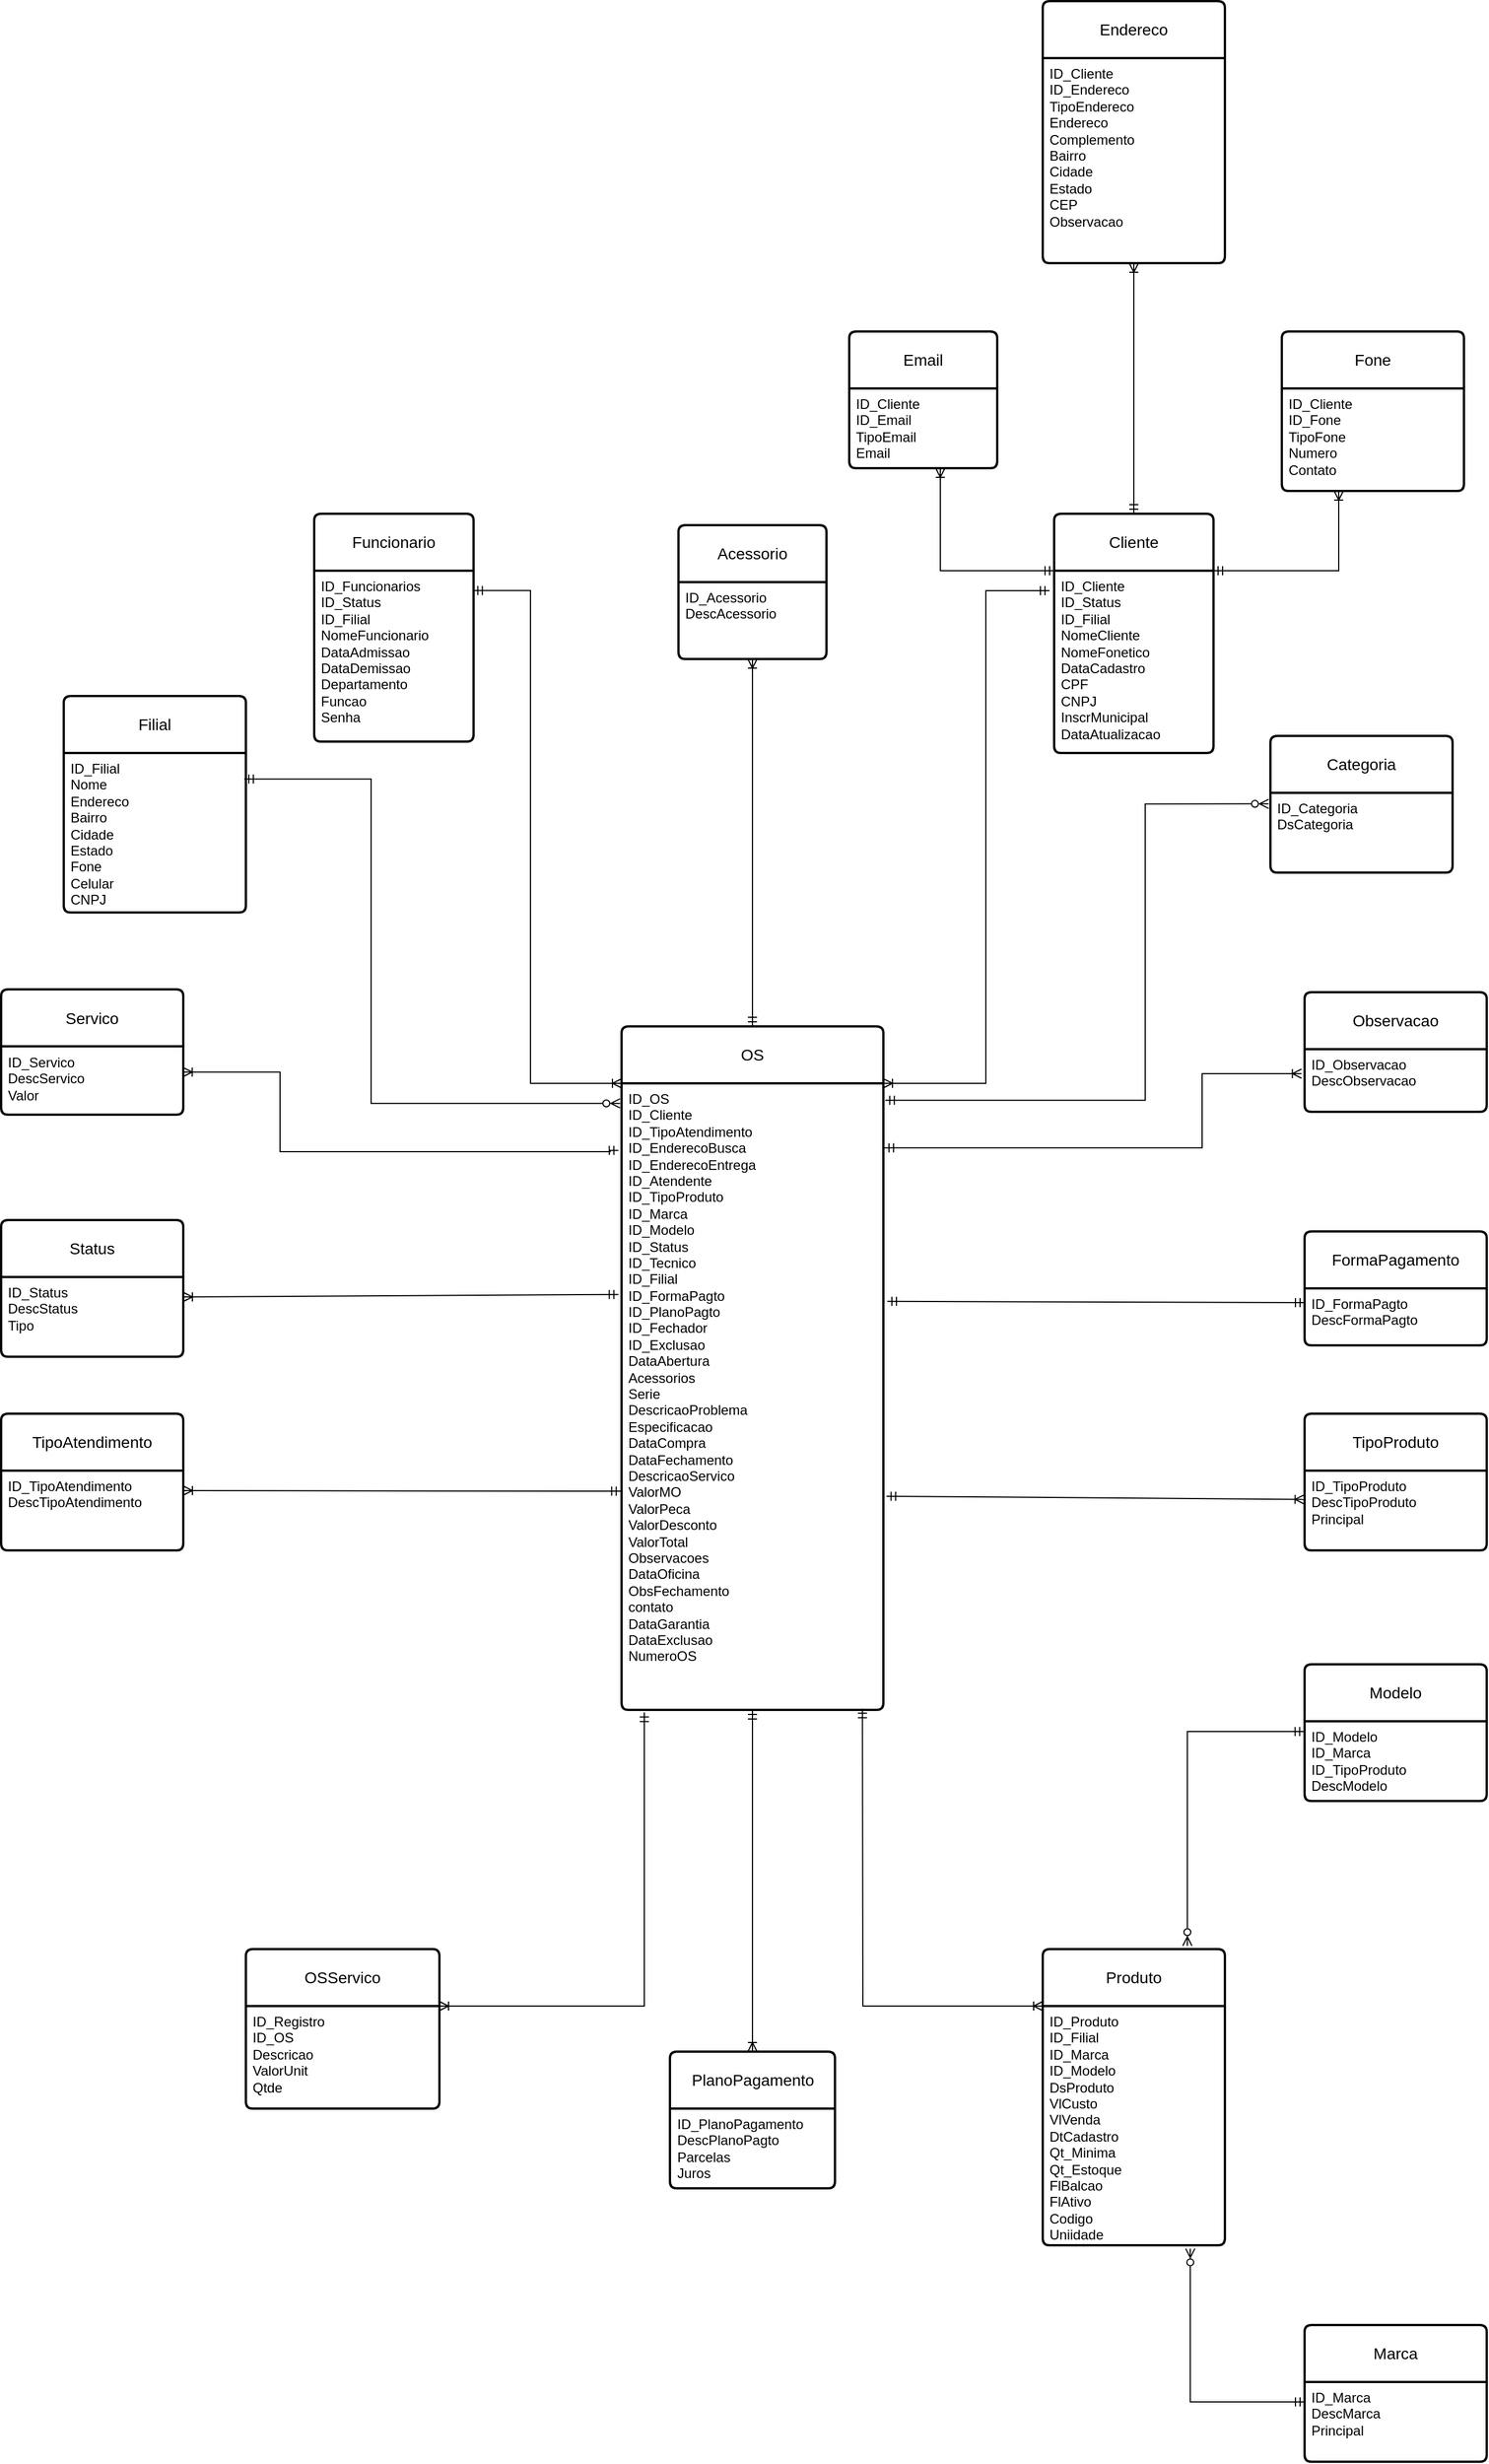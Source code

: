 <mxfile version="24.3.1" type="google">
  <diagram name="Página-1" id="LxCyUGWXj48_A2JVKCkh">
    <mxGraphModel grid="1" page="1" gridSize="10" guides="1" tooltips="1" connect="1" arrows="1" fold="1" pageScale="1" pageWidth="827" pageHeight="1169" math="0" shadow="0">
      <root>
        <mxCell id="0" />
        <mxCell id="1" parent="0" />
        <mxCell id="bD0EaajMMmDaM-F_oc7n-17" value="OS" style="swimlane;childLayout=stackLayout;horizontal=1;startSize=50;horizontalStack=0;rounded=1;fontSize=14;fontStyle=0;strokeWidth=2;resizeParent=0;resizeLast=1;shadow=0;dashed=0;align=center;arcSize=4;whiteSpace=wrap;html=1;" vertex="1" parent="1">
          <mxGeometry x="620" y="400" width="230" height="600" as="geometry" />
        </mxCell>
        <mxCell id="bD0EaajMMmDaM-F_oc7n-18" value="ID_OS&lt;div&gt;ID_Cliente&lt;/div&gt;&lt;div&gt;ID_TipoAtendimento&lt;/div&gt;&lt;div&gt;ID_EnderecoBusca&lt;/div&gt;&lt;div&gt;ID_EnderecoEntrega&lt;/div&gt;&lt;div&gt;&lt;span style=&quot;background-color: initial;&quot;&gt;ID_Atendente&lt;/span&gt;&lt;br&gt;&lt;/div&gt;&lt;div&gt;ID_TipoProduto&lt;/div&gt;&lt;div&gt;ID_Marca&lt;/div&gt;&lt;div&gt;ID_Modelo&lt;/div&gt;&lt;div&gt;&lt;div&gt;ID_Status&lt;/div&gt;&lt;div&gt;ID_Tecnico&lt;br&gt;&lt;/div&gt;&lt;div&gt;ID_Filial&lt;br&gt;&lt;/div&gt;&lt;div&gt;ID_FormaPagto&lt;/div&gt;&lt;div&gt;ID_PlanoPagto&lt;/div&gt;&lt;div&gt;ID_Fechador&lt;/div&gt;&lt;div&gt;ID_Exclusao&lt;/div&gt;&lt;div&gt;DataAbertura&lt;/div&gt;&lt;/div&gt;&lt;div&gt;Acessorios&lt;/div&gt;&lt;div&gt;Serie&lt;/div&gt;&lt;div&gt;DescricaoProblema&lt;/div&gt;&lt;div&gt;Especificacao&lt;/div&gt;&lt;div&gt;DataCompra&lt;/div&gt;&lt;div&gt;DataFechamento&lt;/div&gt;&lt;div&gt;DescricaoServico&lt;/div&gt;&lt;div&gt;ValorMO&lt;/div&gt;&lt;div&gt;ValorPeca&lt;/div&gt;&lt;div&gt;ValorDesconto&lt;/div&gt;&lt;div&gt;ValorTotal&lt;/div&gt;&lt;div&gt;Observacoes&lt;/div&gt;&lt;div&gt;DataOficina&lt;/div&gt;&lt;div&gt;ObsFechamento&lt;/div&gt;&lt;div&gt;contato&lt;/div&gt;&lt;div&gt;DataGarantia&lt;/div&gt;&lt;div&gt;DataExclusao&lt;/div&gt;&lt;div&gt;NumeroOS&lt;/div&gt;&lt;div&gt;&lt;br&gt;&lt;/div&gt;&lt;div&gt;&lt;br&gt;&lt;/div&gt;" style="align=left;strokeColor=none;fillColor=none;spacingLeft=4;fontSize=12;verticalAlign=top;resizable=0;rotatable=0;part=1;html=1;" vertex="1" parent="bD0EaajMMmDaM-F_oc7n-17">
          <mxGeometry y="50" width="230" height="550" as="geometry" />
        </mxCell>
        <mxCell id="bD0EaajMMmDaM-F_oc7n-21" value="Funcionario" style="swimlane;childLayout=stackLayout;horizontal=1;startSize=50;horizontalStack=0;rounded=1;fontSize=14;fontStyle=0;strokeWidth=2;resizeParent=0;resizeLast=1;shadow=0;dashed=0;align=center;arcSize=4;whiteSpace=wrap;html=1;" vertex="1" parent="1">
          <mxGeometry x="350" y="-50" width="140" height="200" as="geometry" />
        </mxCell>
        <mxCell id="bD0EaajMMmDaM-F_oc7n-22" value="ID_Funcionarios&lt;div&gt;ID_Status&lt;/div&gt;&lt;div&gt;ID_Filial&lt;/div&gt;&lt;div&gt;NomeFuncionario&lt;/div&gt;&lt;div&gt;DataAdmissao&lt;/div&gt;&lt;div&gt;DataDemissao&lt;/div&gt;&lt;div&gt;Departamento&lt;/div&gt;&lt;div&gt;Funcao&lt;/div&gt;&lt;div&gt;Senha&lt;/div&gt;&lt;div&gt;&lt;br&gt;&lt;/div&gt;" style="align=left;strokeColor=none;fillColor=none;spacingLeft=4;fontSize=12;verticalAlign=top;resizable=0;rotatable=0;part=1;html=1;" vertex="1" parent="bD0EaajMMmDaM-F_oc7n-21">
          <mxGeometry y="50" width="140" height="150" as="geometry" />
        </mxCell>
        <mxCell id="bD0EaajMMmDaM-F_oc7n-23" value="Filial" style="swimlane;childLayout=stackLayout;horizontal=1;startSize=50;horizontalStack=0;rounded=1;fontSize=14;fontStyle=0;strokeWidth=2;resizeParent=0;resizeLast=1;shadow=0;dashed=0;align=center;arcSize=4;whiteSpace=wrap;html=1;" vertex="1" parent="1">
          <mxGeometry x="130" y="110" width="160" height="190" as="geometry" />
        </mxCell>
        <mxCell id="bD0EaajMMmDaM-F_oc7n-24" value="ID_Filial&lt;div&gt;Nome&lt;/div&gt;&lt;div&gt;Endereco&lt;/div&gt;&lt;div&gt;Bairro&lt;/div&gt;&lt;div&gt;Cidade&lt;/div&gt;&lt;div&gt;Estado&lt;/div&gt;&lt;div&gt;Fone&lt;/div&gt;&lt;div&gt;Celular&lt;/div&gt;&lt;div&gt;CNPJ&lt;/div&gt;&lt;div&gt;&lt;br&gt;&lt;/div&gt;" style="align=left;strokeColor=none;fillColor=none;spacingLeft=4;fontSize=12;verticalAlign=top;resizable=0;rotatable=0;part=1;html=1;" vertex="1" parent="bD0EaajMMmDaM-F_oc7n-23">
          <mxGeometry y="50" width="160" height="140" as="geometry" />
        </mxCell>
        <mxCell id="bD0EaajMMmDaM-F_oc7n-25" value="Servico" style="swimlane;childLayout=stackLayout;horizontal=1;startSize=50;horizontalStack=0;rounded=1;fontSize=14;fontStyle=0;strokeWidth=2;resizeParent=0;resizeLast=1;shadow=0;dashed=0;align=center;arcSize=4;whiteSpace=wrap;html=1;" vertex="1" parent="1">
          <mxGeometry x="75" y="367.5" width="160" height="110" as="geometry" />
        </mxCell>
        <mxCell id="bD0EaajMMmDaM-F_oc7n-26" value="ID_Servico&lt;div&gt;DescServico&lt;/div&gt;&lt;div&gt;Valor&lt;/div&gt;" style="align=left;strokeColor=none;fillColor=none;spacingLeft=4;fontSize=12;verticalAlign=top;resizable=0;rotatable=0;part=1;html=1;" vertex="1" parent="bD0EaajMMmDaM-F_oc7n-25">
          <mxGeometry y="50" width="160" height="60" as="geometry" />
        </mxCell>
        <mxCell id="bD0EaajMMmDaM-F_oc7n-28" value="Status" style="swimlane;childLayout=stackLayout;horizontal=1;startSize=50;horizontalStack=0;rounded=1;fontSize=14;fontStyle=0;strokeWidth=2;resizeParent=0;resizeLast=1;shadow=0;dashed=0;align=center;arcSize=4;whiteSpace=wrap;html=1;" vertex="1" parent="1">
          <mxGeometry x="75" y="570" width="160" height="120" as="geometry" />
        </mxCell>
        <mxCell id="bD0EaajMMmDaM-F_oc7n-29" value="ID_Status&lt;div&gt;DescStatus&lt;/div&gt;&lt;div&gt;Tipo&lt;/div&gt;" style="align=left;strokeColor=none;fillColor=none;spacingLeft=4;fontSize=12;verticalAlign=top;resizable=0;rotatable=0;part=1;html=1;" vertex="1" parent="bD0EaajMMmDaM-F_oc7n-28">
          <mxGeometry y="50" width="160" height="70" as="geometry" />
        </mxCell>
        <mxCell id="bD0EaajMMmDaM-F_oc7n-30" value="TipoAtendimento" style="swimlane;childLayout=stackLayout;horizontal=1;startSize=50;horizontalStack=0;rounded=1;fontSize=14;fontStyle=0;strokeWidth=2;resizeParent=0;resizeLast=1;shadow=0;dashed=0;align=center;arcSize=4;whiteSpace=wrap;html=1;" vertex="1" parent="1">
          <mxGeometry x="75" y="740" width="160" height="120" as="geometry" />
        </mxCell>
        <mxCell id="bD0EaajMMmDaM-F_oc7n-31" value="ID_TipoAtendimento&lt;div&gt;DescTipoAtendimento&lt;/div&gt;" style="align=left;strokeColor=none;fillColor=none;spacingLeft=4;fontSize=12;verticalAlign=top;resizable=0;rotatable=0;part=1;html=1;" vertex="1" parent="bD0EaajMMmDaM-F_oc7n-30">
          <mxGeometry y="50" width="160" height="70" as="geometry" />
        </mxCell>
        <mxCell id="bD0EaajMMmDaM-F_oc7n-33" value="OSServico" style="swimlane;childLayout=stackLayout;horizontal=1;startSize=50;horizontalStack=0;rounded=1;fontSize=14;fontStyle=0;strokeWidth=2;resizeParent=0;resizeLast=1;shadow=0;dashed=0;align=center;arcSize=4;whiteSpace=wrap;html=1;" vertex="1" parent="1">
          <mxGeometry x="290" y="1210" width="170" height="140" as="geometry" />
        </mxCell>
        <mxCell id="bD0EaajMMmDaM-F_oc7n-34" value="ID_Registro&lt;div&gt;ID_OS&lt;/div&gt;&lt;div&gt;Descricao&lt;/div&gt;&lt;div&gt;ValorUnit&lt;/div&gt;&lt;div&gt;Qtde&lt;/div&gt;" style="align=left;strokeColor=none;fillColor=none;spacingLeft=4;fontSize=12;verticalAlign=top;resizable=0;rotatable=0;part=1;html=1;" vertex="1" parent="bD0EaajMMmDaM-F_oc7n-33">
          <mxGeometry y="50" width="170" height="90" as="geometry" />
        </mxCell>
        <mxCell id="bD0EaajMMmDaM-F_oc7n-36" value="Acessorio" style="swimlane;childLayout=stackLayout;horizontal=1;startSize=50;horizontalStack=0;rounded=1;fontSize=14;fontStyle=0;strokeWidth=2;resizeParent=0;resizeLast=1;shadow=0;dashed=0;align=center;arcSize=4;whiteSpace=wrap;html=1;" vertex="1" parent="1">
          <mxGeometry x="670" y="-40" width="130" height="117.5" as="geometry" />
        </mxCell>
        <mxCell id="bD0EaajMMmDaM-F_oc7n-37" value="ID_Acessorio&lt;div&gt;DescAcessorio&lt;/div&gt;" style="align=left;strokeColor=none;fillColor=none;spacingLeft=4;fontSize=12;verticalAlign=top;resizable=0;rotatable=0;part=1;html=1;" vertex="1" parent="bD0EaajMMmDaM-F_oc7n-36">
          <mxGeometry y="50" width="130" height="67.5" as="geometry" />
        </mxCell>
        <mxCell id="bD0EaajMMmDaM-F_oc7n-38" value="Observacao" style="swimlane;childLayout=stackLayout;horizontal=1;startSize=50;horizontalStack=0;rounded=1;fontSize=14;fontStyle=0;strokeWidth=2;resizeParent=0;resizeLast=1;shadow=0;dashed=0;align=center;arcSize=4;whiteSpace=wrap;html=1;" vertex="1" parent="1">
          <mxGeometry x="1220" y="370" width="160" height="105" as="geometry" />
        </mxCell>
        <mxCell id="bD0EaajMMmDaM-F_oc7n-39" value="ID_Observacao&lt;div&gt;DescObservacao&lt;/div&gt;" style="align=left;strokeColor=none;fillColor=none;spacingLeft=4;fontSize=12;verticalAlign=top;resizable=0;rotatable=0;part=1;html=1;" vertex="1" parent="bD0EaajMMmDaM-F_oc7n-38">
          <mxGeometry y="50" width="160" height="55" as="geometry" />
        </mxCell>
        <mxCell id="bD0EaajMMmDaM-F_oc7n-40" value="FormaPagamento" style="swimlane;childLayout=stackLayout;horizontal=1;startSize=50;horizontalStack=0;rounded=1;fontSize=14;fontStyle=0;strokeWidth=2;resizeParent=0;resizeLast=1;shadow=0;dashed=0;align=center;arcSize=4;whiteSpace=wrap;html=1;" vertex="1" parent="1">
          <mxGeometry x="1220" y="580" width="160" height="100" as="geometry" />
        </mxCell>
        <mxCell id="bD0EaajMMmDaM-F_oc7n-41" value="ID_FormaPagto&lt;div&gt;DescFormaPagto&lt;/div&gt;" style="align=left;strokeColor=none;fillColor=none;spacingLeft=4;fontSize=12;verticalAlign=top;resizable=0;rotatable=0;part=1;html=1;" vertex="1" parent="bD0EaajMMmDaM-F_oc7n-40">
          <mxGeometry y="50" width="160" height="50" as="geometry" />
        </mxCell>
        <mxCell id="bD0EaajMMmDaM-F_oc7n-42" value="PlanoPagamento" style="swimlane;childLayout=stackLayout;horizontal=1;startSize=50;horizontalStack=0;rounded=1;fontSize=14;fontStyle=0;strokeWidth=2;resizeParent=0;resizeLast=1;shadow=0;dashed=0;align=center;arcSize=4;whiteSpace=wrap;html=1;" vertex="1" parent="1">
          <mxGeometry x="662.5" y="1300" width="145" height="120" as="geometry" />
        </mxCell>
        <mxCell id="bD0EaajMMmDaM-F_oc7n-43" value="ID_PlanoPagamento&lt;div&gt;DescPlanoPagto&lt;/div&gt;&lt;div&gt;Parcelas&lt;/div&gt;&lt;div&gt;Juros&lt;/div&gt;" style="align=left;strokeColor=none;fillColor=none;spacingLeft=4;fontSize=12;verticalAlign=top;resizable=0;rotatable=0;part=1;html=1;" vertex="1" parent="bD0EaajMMmDaM-F_oc7n-42">
          <mxGeometry y="50" width="145" height="70" as="geometry" />
        </mxCell>
        <mxCell id="bD0EaajMMmDaM-F_oc7n-44" value="Marca" style="swimlane;childLayout=stackLayout;horizontal=1;startSize=50;horizontalStack=0;rounded=1;fontSize=14;fontStyle=0;strokeWidth=2;resizeParent=0;resizeLast=1;shadow=0;dashed=0;align=center;arcSize=4;whiteSpace=wrap;html=1;" vertex="1" parent="1">
          <mxGeometry x="1220" y="1540" width="160" height="120" as="geometry" />
        </mxCell>
        <mxCell id="bD0EaajMMmDaM-F_oc7n-45" value="ID_Marca&lt;div&gt;DescMarca&lt;/div&gt;&lt;div&gt;Principal&lt;/div&gt;" style="align=left;strokeColor=none;fillColor=none;spacingLeft=4;fontSize=12;verticalAlign=top;resizable=0;rotatable=0;part=1;html=1;" vertex="1" parent="bD0EaajMMmDaM-F_oc7n-44">
          <mxGeometry y="50" width="160" height="70" as="geometry" />
        </mxCell>
        <mxCell id="bD0EaajMMmDaM-F_oc7n-46" value="TipoProduto" style="swimlane;childLayout=stackLayout;horizontal=1;startSize=50;horizontalStack=0;rounded=1;fontSize=14;fontStyle=0;strokeWidth=2;resizeParent=0;resizeLast=1;shadow=0;dashed=0;align=center;arcSize=4;whiteSpace=wrap;html=1;" vertex="1" parent="1">
          <mxGeometry x="1220" y="740" width="160" height="120" as="geometry" />
        </mxCell>
        <mxCell id="bD0EaajMMmDaM-F_oc7n-47" value="ID_TipoProduto&lt;div&gt;DescTipoProduto&lt;/div&gt;&lt;div&gt;Principal&lt;/div&gt;" style="align=left;strokeColor=none;fillColor=none;spacingLeft=4;fontSize=12;verticalAlign=top;resizable=0;rotatable=0;part=1;html=1;" vertex="1" parent="bD0EaajMMmDaM-F_oc7n-46">
          <mxGeometry y="50" width="160" height="70" as="geometry" />
        </mxCell>
        <mxCell id="bD0EaajMMmDaM-F_oc7n-48" value="Email" style="swimlane;childLayout=stackLayout;horizontal=1;startSize=50;horizontalStack=0;rounded=1;fontSize=14;fontStyle=0;strokeWidth=2;resizeParent=0;resizeLast=1;shadow=0;dashed=0;align=center;arcSize=4;whiteSpace=wrap;html=1;" vertex="1" parent="1">
          <mxGeometry x="820" y="-210" width="130" height="120" as="geometry" />
        </mxCell>
        <mxCell id="bD0EaajMMmDaM-F_oc7n-49" value="ID_Cliente&lt;div&gt;ID_Email&lt;/div&gt;&lt;div&gt;TipoEmail&lt;/div&gt;&lt;div&gt;Email&lt;/div&gt;" style="align=left;strokeColor=none;fillColor=none;spacingLeft=4;fontSize=12;verticalAlign=top;resizable=0;rotatable=0;part=1;html=1;" vertex="1" parent="bD0EaajMMmDaM-F_oc7n-48">
          <mxGeometry y="50" width="130" height="70" as="geometry" />
        </mxCell>
        <mxCell id="bD0EaajMMmDaM-F_oc7n-50" value="Fone" style="swimlane;childLayout=stackLayout;horizontal=1;startSize=50;horizontalStack=0;rounded=1;fontSize=14;fontStyle=0;strokeWidth=2;resizeParent=0;resizeLast=1;shadow=0;dashed=0;align=center;arcSize=4;whiteSpace=wrap;html=1;" vertex="1" parent="1">
          <mxGeometry x="1200" y="-210" width="160" height="140" as="geometry" />
        </mxCell>
        <mxCell id="bD0EaajMMmDaM-F_oc7n-51" value="ID_Cliente&lt;div&gt;ID_Fone&lt;/div&gt;&lt;div&gt;TipoFone&lt;/div&gt;&lt;div&gt;Numero&lt;/div&gt;&lt;div&gt;Contato&lt;/div&gt;" style="align=left;strokeColor=none;fillColor=none;spacingLeft=4;fontSize=12;verticalAlign=top;resizable=0;rotatable=0;part=1;html=1;" vertex="1" parent="bD0EaajMMmDaM-F_oc7n-50">
          <mxGeometry y="50" width="160" height="90" as="geometry" />
        </mxCell>
        <mxCell id="JkFx2bOYbhQQI63Pt8Ow-1" value="" style="endArrow=ERoneToMany;html=1;rounded=0;entryX=0;entryY=0;entryDx=0;entryDy=0;edgeStyle=elbowEdgeStyle;endFill=0;startArrow=ERmandOne;startFill=0;exitX=0.998;exitY=0.116;exitDx=0;exitDy=0;exitPerimeter=0;" edge="1" parent="1" source="bD0EaajMMmDaM-F_oc7n-22" target="bD0EaajMMmDaM-F_oc7n-18">
          <mxGeometry relative="1" as="geometry">
            <mxPoint x="660" y="700" as="sourcePoint" />
            <mxPoint x="820" y="700" as="targetPoint" />
            <Array as="points">
              <mxPoint x="540" y="210" />
            </Array>
          </mxGeometry>
        </mxCell>
        <mxCell id="2BZEGxLUR42mfOz6ShUK-10" value="" style="endArrow=ERzeroToMany;html=1;rounded=0;exitX=0.991;exitY=0.163;exitDx=0;exitDy=0;edgeStyle=elbowEdgeStyle;exitPerimeter=0;entryX=-0.006;entryY=0.032;entryDx=0;entryDy=0;entryPerimeter=0;endFill=0;startArrow=ERmandOne;startFill=0;" edge="1" parent="1" source="bD0EaajMMmDaM-F_oc7n-24" target="bD0EaajMMmDaM-F_oc7n-18">
          <mxGeometry relative="1" as="geometry">
            <mxPoint x="200.0" y="221.1" as="sourcePoint" />
            <mxPoint x="527.66" y="628.89" as="targetPoint" />
            <Array as="points">
              <mxPoint x="400" y="350" />
              <mxPoint x="340" y="420" />
            </Array>
          </mxGeometry>
        </mxCell>
        <mxCell id="2BZEGxLUR42mfOz6ShUK-11" value="" style="endArrow=ERmandOne;html=1;rounded=0;entryX=0;entryY=0.25;entryDx=0;entryDy=0;exitX=0.81;exitY=1.014;exitDx=0;exitDy=0;exitPerimeter=0;edgeStyle=orthogonalEdgeStyle;startArrow=ERzeroToMany;startFill=0;endFill=0;" edge="1" parent="1" target="bD0EaajMMmDaM-F_oc7n-45" source="7o83lbSfofCICqUbHubp-3">
          <mxGeometry relative="1" as="geometry">
            <mxPoint x="850.0" y="463.97" as="sourcePoint" />
            <mxPoint x="1157.26" y="170.0" as="targetPoint" />
            <Array as="points">
              <mxPoint x="1120" y="1608" />
            </Array>
          </mxGeometry>
        </mxCell>
        <mxCell id="2BZEGxLUR42mfOz6ShUK-14" value="" style="endArrow=ERmandOne;html=1;rounded=0;exitX=1;exitY=0.25;exitDx=0;exitDy=0;entryX=-0.012;entryY=0.337;entryDx=0;entryDy=0;entryPerimeter=0;startArrow=ERoneToMany;startFill=0;endFill=0;" edge="1" parent="1" source="bD0EaajMMmDaM-F_oc7n-29" target="bD0EaajMMmDaM-F_oc7n-18">
          <mxGeometry relative="1" as="geometry">
            <mxPoint x="540" y="570" as="sourcePoint" />
            <mxPoint x="700" y="570" as="targetPoint" />
          </mxGeometry>
        </mxCell>
        <mxCell id="2BZEGxLUR42mfOz6ShUK-15" value="" style="endArrow=ERmandOne;html=1;rounded=0;exitX=1;exitY=0.25;exitDx=0;exitDy=0;entryX=-0.003;entryY=0.651;entryDx=0;entryDy=0;entryPerimeter=0;startArrow=ERoneToMany;startFill=0;endFill=0;" edge="1" parent="1" source="bD0EaajMMmDaM-F_oc7n-31" target="bD0EaajMMmDaM-F_oc7n-18">
          <mxGeometry relative="1" as="geometry">
            <mxPoint x="540" y="700" as="sourcePoint" />
            <mxPoint x="700" y="700" as="targetPoint" />
          </mxGeometry>
        </mxCell>
        <mxCell id="2BZEGxLUR42mfOz6ShUK-20" value="" style="endArrow=ERoneToMany;html=1;rounded=0;entryX=0.5;entryY=0;entryDx=0;entryDy=0;exitX=0.5;exitY=1;exitDx=0;exitDy=0;endFill=0;startArrow=ERmandOne;startFill=0;" edge="1" parent="1" source="bD0EaajMMmDaM-F_oc7n-18" target="bD0EaajMMmDaM-F_oc7n-42">
          <mxGeometry relative="1" as="geometry">
            <mxPoint x="900" y="960" as="sourcePoint" />
            <mxPoint x="1060" y="960" as="targetPoint" />
          </mxGeometry>
        </mxCell>
        <mxCell id="2BZEGxLUR42mfOz6ShUK-22" value="" style="endArrow=ERoneToMany;html=1;rounded=0;exitX=1.004;exitY=0.103;exitDx=0;exitDy=0;exitPerimeter=0;edgeStyle=elbowEdgeStyle;startArrow=ERmandOne;startFill=0;endFill=0;entryX=-0.017;entryY=0.391;entryDx=0;entryDy=0;entryPerimeter=0;" edge="1" parent="1" source="bD0EaajMMmDaM-F_oc7n-18" target="bD0EaajMMmDaM-F_oc7n-39">
          <mxGeometry relative="1" as="geometry">
            <mxPoint x="770" y="460" as="sourcePoint" />
            <mxPoint x="1160" y="440" as="targetPoint" />
            <Array as="points">
              <mxPoint x="1130" y="460" />
              <mxPoint x="1120" y="490" />
              <mxPoint x="1090" y="490" />
            </Array>
          </mxGeometry>
        </mxCell>
        <mxCell id="2BZEGxLUR42mfOz6ShUK-26" value="" style="endArrow=ERoneToMany;html=1;rounded=0;exitX=0.5;exitY=0;exitDx=0;exitDy=0;endFill=0;startArrow=ERmandOne;startFill=0;entryX=0.5;entryY=1;entryDx=0;entryDy=0;" edge="1" parent="1" source="bD0EaajMMmDaM-F_oc7n-17" target="bD0EaajMMmDaM-F_oc7n-37">
          <mxGeometry relative="1" as="geometry">
            <mxPoint x="770" y="210" as="sourcePoint" />
            <mxPoint x="830" y="100" as="targetPoint" />
          </mxGeometry>
        </mxCell>
        <mxCell id="2BZEGxLUR42mfOz6ShUK-27" value="" style="endArrow=ERmandOne;html=1;rounded=0;exitX=0.999;exitY=0.377;exitDx=0;exitDy=0;entryX=-0.012;entryY=0.107;entryDx=0;entryDy=0;entryPerimeter=0;edgeStyle=orthogonalEdgeStyle;endFill=0;startArrow=ERoneToMany;startFill=0;exitPerimeter=0;" edge="1" parent="1" source="bD0EaajMMmDaM-F_oc7n-26" target="bD0EaajMMmDaM-F_oc7n-18">
          <mxGeometry relative="1" as="geometry">
            <mxPoint x="770" y="460" as="sourcePoint" />
            <mxPoint x="930" y="460" as="targetPoint" />
            <Array as="points">
              <mxPoint x="320" y="440" />
              <mxPoint x="320" y="510" />
              <mxPoint x="610" y="510" />
              <mxPoint x="610" y="509" />
            </Array>
          </mxGeometry>
        </mxCell>
        <mxCell id="2BZEGxLUR42mfOz6ShUK-29" value="" style="endArrow=ERmandOne;html=1;rounded=0;entryX=0;entryY=0.25;entryDx=0;entryDy=0;exitX=1.015;exitY=0.348;exitDx=0;exitDy=0;exitPerimeter=0;startArrow=ERmandOne;startFill=0;endFill=0;" edge="1" parent="1" source="bD0EaajMMmDaM-F_oc7n-18" target="bD0EaajMMmDaM-F_oc7n-41">
          <mxGeometry relative="1" as="geometry">
            <mxPoint x="680" y="550" as="sourcePoint" />
            <mxPoint x="840" y="550" as="targetPoint" />
          </mxGeometry>
        </mxCell>
        <mxCell id="2BZEGxLUR42mfOz6ShUK-34" value="" style="endArrow=ERoneToMany;html=1;rounded=0;exitX=1.012;exitY=0.659;exitDx=0;exitDy=0;exitPerimeter=0;startArrow=ERmandOne;startFill=0;endFill=0;entryX=-0.002;entryY=0.361;entryDx=0;entryDy=0;entryPerimeter=0;" edge="1" parent="1" source="bD0EaajMMmDaM-F_oc7n-18" target="bD0EaajMMmDaM-F_oc7n-47">
          <mxGeometry relative="1" as="geometry">
            <mxPoint x="680" y="800" as="sourcePoint" />
            <mxPoint x="1160" y="833" as="targetPoint" />
          </mxGeometry>
        </mxCell>
        <mxCell id="2BZEGxLUR42mfOz6ShUK-35" value="" style="endArrow=ERmandOne;html=1;rounded=0;entryX=0;entryY=0;entryDx=0;entryDy=0;endFill=0;startArrow=ERoneToMany;startFill=0;edgeStyle=elbowEdgeStyle;" edge="1" parent="1" target="7o83lbSfofCICqUbHubp-13">
          <mxGeometry relative="1" as="geometry">
            <mxPoint x="900" y="-90" as="sourcePoint" />
            <mxPoint x="840" y="300" as="targetPoint" />
            <Array as="points">
              <mxPoint x="900" y="-60" />
            </Array>
          </mxGeometry>
        </mxCell>
        <mxCell id="2BZEGxLUR42mfOz6ShUK-36" value="" style="endArrow=ERoneToMany;html=1;rounded=0;exitX=1;exitY=0;exitDx=0;exitDy=0;edgeStyle=elbowEdgeStyle;endFill=0;startArrow=ERmandOne;startFill=0;" edge="1" parent="1" source="7o83lbSfofCICqUbHubp-13" target="bD0EaajMMmDaM-F_oc7n-51">
          <mxGeometry relative="1" as="geometry">
            <mxPoint x="680" y="800" as="sourcePoint" />
            <mxPoint x="1253" y="-67" as="targetPoint" />
            <Array as="points">
              <mxPoint x="1250" y="-20" />
            </Array>
          </mxGeometry>
        </mxCell>
        <mxCell id="2BZEGxLUR42mfOz6ShUK-37" value="" style="endArrow=ERmandOne;html=1;rounded=0;exitX=1;exitY=0;exitDx=0;exitDy=0;edgeStyle=elbowEdgeStyle;endFill=0;startArrow=ERoneToMany;startFill=0;entryX=0.086;entryY=1.004;entryDx=0;entryDy=0;entryPerimeter=0;" edge="1" parent="1" source="bD0EaajMMmDaM-F_oc7n-34" target="bD0EaajMMmDaM-F_oc7n-18">
          <mxGeometry relative="1" as="geometry">
            <mxPoint x="680" y="800" as="sourcePoint" />
            <mxPoint x="620" y="960" as="targetPoint" />
            <Array as="points">
              <mxPoint x="640" y="1160" />
            </Array>
          </mxGeometry>
        </mxCell>
        <mxCell id="7o83lbSfofCICqUbHubp-2" value="Produto" style="swimlane;childLayout=stackLayout;horizontal=1;startSize=50;horizontalStack=0;rounded=1;fontSize=14;fontStyle=0;strokeWidth=2;resizeParent=0;resizeLast=1;shadow=0;dashed=0;align=center;arcSize=4;whiteSpace=wrap;html=1;" vertex="1" parent="1">
          <mxGeometry x="990" y="1210" width="160" height="260" as="geometry" />
        </mxCell>
        <mxCell id="7o83lbSfofCICqUbHubp-3" value="ID_Produto&lt;div&gt;ID_Filial&lt;/div&gt;&lt;div&gt;ID_Marca&lt;/div&gt;&lt;div&gt;ID_Modelo&lt;/div&gt;&lt;div&gt;DsProduto&lt;/div&gt;&lt;div&gt;VlCusto&lt;/div&gt;&lt;div&gt;VlVenda&lt;/div&gt;&lt;div&gt;DtCadastro&lt;/div&gt;&lt;div&gt;Qt_Minima&lt;/div&gt;&lt;div&gt;Qt_Estoque&lt;/div&gt;&lt;div&gt;FlBalcao&lt;/div&gt;&lt;div&gt;FlAtivo&lt;/div&gt;&lt;div&gt;Codigo&lt;/div&gt;&lt;div&gt;Uniidade&lt;/div&gt;&lt;div&gt;&lt;br&gt;&lt;/div&gt;" style="align=left;strokeColor=none;fillColor=none;spacingLeft=4;fontSize=12;verticalAlign=top;resizable=0;rotatable=0;part=1;html=1;" vertex="1" parent="7o83lbSfofCICqUbHubp-2">
          <mxGeometry y="50" width="160" height="210" as="geometry" />
        </mxCell>
        <mxCell id="7o83lbSfofCICqUbHubp-4" value="Endereco" style="swimlane;childLayout=stackLayout;horizontal=1;startSize=50;horizontalStack=0;rounded=1;fontSize=14;fontStyle=0;strokeWidth=2;resizeParent=0;resizeLast=1;shadow=0;dashed=0;align=center;arcSize=4;whiteSpace=wrap;html=1;" vertex="1" parent="1">
          <mxGeometry x="990" y="-500" width="160" height="230" as="geometry" />
        </mxCell>
        <mxCell id="7o83lbSfofCICqUbHubp-5" value="ID_Cliente&lt;div&gt;ID_Endereco&lt;/div&gt;&lt;div&gt;TipoEndereco&lt;/div&gt;&lt;div&gt;Endereco&lt;/div&gt;&lt;div&gt;Complemento&lt;/div&gt;&lt;div&gt;Bairro&lt;/div&gt;&lt;div&gt;Cidade&lt;/div&gt;&lt;div&gt;Estado&lt;/div&gt;&lt;div&gt;CEP&lt;/div&gt;&lt;div&gt;Observacao&lt;/div&gt;" style="align=left;strokeColor=none;fillColor=none;spacingLeft=4;fontSize=12;verticalAlign=top;resizable=0;rotatable=0;part=1;html=1;" vertex="1" parent="7o83lbSfofCICqUbHubp-4">
          <mxGeometry y="50" width="160" height="180" as="geometry" />
        </mxCell>
        <mxCell id="7o83lbSfofCICqUbHubp-6" value="Modelo" style="swimlane;childLayout=stackLayout;horizontal=1;startSize=50;horizontalStack=0;rounded=1;fontSize=14;fontStyle=0;strokeWidth=2;resizeParent=0;resizeLast=1;shadow=0;dashed=0;align=center;arcSize=4;whiteSpace=wrap;html=1;" vertex="1" parent="1">
          <mxGeometry x="1220" y="960" width="160" height="120" as="geometry" />
        </mxCell>
        <mxCell id="7o83lbSfofCICqUbHubp-7" value="ID_Modelo&lt;div&gt;ID_Marca&lt;/div&gt;&lt;div&gt;&lt;span style=&quot;background-color: initial;&quot;&gt;ID_TipoProduto&lt;/span&gt;&lt;br&gt;&lt;/div&gt;&lt;div&gt;&lt;div&gt;DescModelo&lt;/div&gt;&lt;/div&gt;&lt;div&gt;&lt;br&gt;&lt;/div&gt;" style="align=left;strokeColor=none;fillColor=none;spacingLeft=4;fontSize=12;verticalAlign=top;resizable=0;rotatable=0;part=1;html=1;" vertex="1" parent="7o83lbSfofCICqUbHubp-6">
          <mxGeometry y="50" width="160" height="70" as="geometry" />
        </mxCell>
        <mxCell id="7o83lbSfofCICqUbHubp-8" value="Categoria" style="swimlane;childLayout=stackLayout;horizontal=1;startSize=50;horizontalStack=0;rounded=1;fontSize=14;fontStyle=0;strokeWidth=2;resizeParent=0;resizeLast=1;shadow=0;dashed=0;align=center;arcSize=4;whiteSpace=wrap;html=1;" vertex="1" parent="1">
          <mxGeometry x="1190" y="145" width="160" height="120" as="geometry" />
        </mxCell>
        <mxCell id="7o83lbSfofCICqUbHubp-9" value="ID_Categoria&lt;div&gt;DsCategoria&lt;/div&gt;" style="align=left;strokeColor=none;fillColor=none;spacingLeft=4;fontSize=12;verticalAlign=top;resizable=0;rotatable=0;part=1;html=1;" vertex="1" parent="7o83lbSfofCICqUbHubp-8">
          <mxGeometry y="50" width="160" height="70" as="geometry" />
        </mxCell>
        <mxCell id="7o83lbSfofCICqUbHubp-12" value="Cliente" style="swimlane;childLayout=stackLayout;horizontal=1;startSize=50;horizontalStack=0;rounded=1;fontSize=14;fontStyle=0;strokeWidth=2;resizeParent=0;resizeLast=1;shadow=0;dashed=0;align=center;arcSize=4;whiteSpace=wrap;html=1;" vertex="1" parent="1">
          <mxGeometry x="1000" y="-50" width="140" height="210" as="geometry" />
        </mxCell>
        <mxCell id="7o83lbSfofCICqUbHubp-13" value="ID_Cliente&lt;div&gt;ID_Status&lt;/div&gt;&lt;div&gt;ID_Filial&lt;br&gt;&lt;div&gt;NomeCliente&lt;/div&gt;&lt;div&gt;NomeFonetico&lt;/div&gt;&lt;div&gt;DataCadastro&lt;/div&gt;&lt;div&gt;CPF&lt;/div&gt;&lt;div&gt;CNPJ&lt;/div&gt;&lt;div&gt;InscrMunicipal&lt;/div&gt;&lt;div&gt;DataAtualizacao&lt;/div&gt;&lt;div&gt;&lt;br&gt;&lt;/div&gt;&lt;/div&gt;" style="align=left;strokeColor=none;fillColor=none;spacingLeft=4;fontSize=12;verticalAlign=top;resizable=0;rotatable=0;part=1;html=1;" vertex="1" parent="7o83lbSfofCICqUbHubp-12">
          <mxGeometry y="50" width="140" height="160" as="geometry" />
        </mxCell>
        <mxCell id="7o83lbSfofCICqUbHubp-16" value="" style="endArrow=ERmandOne;html=1;rounded=0;entryX=-0.029;entryY=0.109;entryDx=0;entryDy=0;entryPerimeter=0;exitX=1;exitY=0;exitDx=0;exitDy=0;edgeStyle=elbowEdgeStyle;startArrow=ERoneToMany;startFill=0;endFill=0;" edge="1" parent="1" source="bD0EaajMMmDaM-F_oc7n-18" target="7o83lbSfofCICqUbHubp-13">
          <mxGeometry relative="1" as="geometry">
            <mxPoint x="750" y="200" as="sourcePoint" />
            <mxPoint x="910" y="200" as="targetPoint" />
            <Array as="points">
              <mxPoint x="940" y="230" />
              <mxPoint x="990" y="230" />
            </Array>
          </mxGeometry>
        </mxCell>
        <mxCell id="7o83lbSfofCICqUbHubp-19" value="" style="endArrow=ERmandOne;html=1;rounded=0;exitX=0.5;exitY=1;exitDx=0;exitDy=0;entryX=0.5;entryY=0;entryDx=0;entryDy=0;startArrow=ERoneToMany;startFill=0;endFill=0;" edge="1" parent="1" source="7o83lbSfofCICqUbHubp-5" target="7o83lbSfofCICqUbHubp-12">
          <mxGeometry relative="1" as="geometry">
            <mxPoint x="590" y="1040" as="sourcePoint" />
            <mxPoint x="750" y="1040" as="targetPoint" />
          </mxGeometry>
        </mxCell>
        <mxCell id="7o83lbSfofCICqUbHubp-20" value="" style="endArrow=ERoneToMany;html=1;rounded=0;entryX=0;entryY=0;entryDx=0;entryDy=0;exitX=0.92;exitY=0.998;exitDx=0;exitDy=0;exitPerimeter=0;edgeStyle=elbowEdgeStyle;startArrow=ERmandOne;startFill=0;endFill=0;" edge="1" parent="1" source="bD0EaajMMmDaM-F_oc7n-18" target="7o83lbSfofCICqUbHubp-3">
          <mxGeometry relative="1" as="geometry">
            <mxPoint x="827.0" y="1010.0" as="sourcePoint" />
            <mxPoint x="990.92" y="1266.7" as="targetPoint" />
            <Array as="points">
              <mxPoint x="832" y="1130" />
            </Array>
          </mxGeometry>
        </mxCell>
        <mxCell id="7o83lbSfofCICqUbHubp-21" value="" style="endArrow=ERmandOne;html=1;rounded=0;edgeStyle=orthogonalEdgeStyle;endFill=0;startArrow=ERzeroToMany;startFill=0;entryX=1.007;entryY=0.027;entryDx=0;entryDy=0;entryPerimeter=0;exitX=-0.01;exitY=0.138;exitDx=0;exitDy=0;exitPerimeter=0;" edge="1" parent="1" source="7o83lbSfofCICqUbHubp-9" target="bD0EaajMMmDaM-F_oc7n-18">
          <mxGeometry relative="1" as="geometry">
            <mxPoint x="1230" y="170" as="sourcePoint" />
            <mxPoint x="900.48" y="477.5" as="targetPoint" />
            <Array as="points">
              <mxPoint x="1080" y="205" />
              <mxPoint x="1080" y="465" />
            </Array>
          </mxGeometry>
        </mxCell>
        <mxCell id="7o83lbSfofCICqUbHubp-22" value="" style="endArrow=ERmandOne;html=1;rounded=0;exitX=0.794;exitY=-0.011;exitDx=0;exitDy=0;exitPerimeter=0;edgeStyle=elbowEdgeStyle;startArrow=ERzeroToMany;startFill=0;endFill=0;elbow=vertical;entryX=-0.002;entryY=0.133;entryDx=0;entryDy=0;entryPerimeter=0;" edge="1" parent="1" source="7o83lbSfofCICqUbHubp-2" target="7o83lbSfofCICqUbHubp-7">
          <mxGeometry relative="1" as="geometry">
            <mxPoint x="740" y="1020" as="sourcePoint" />
            <mxPoint x="1220" y="952" as="targetPoint" />
            <Array as="points">
              <mxPoint x="1160" y="1019" />
              <mxPoint x="1170" y="1000" />
              <mxPoint x="1160" y="959" />
            </Array>
          </mxGeometry>
        </mxCell>
      </root>
    </mxGraphModel>
  </diagram>
</mxfile>
